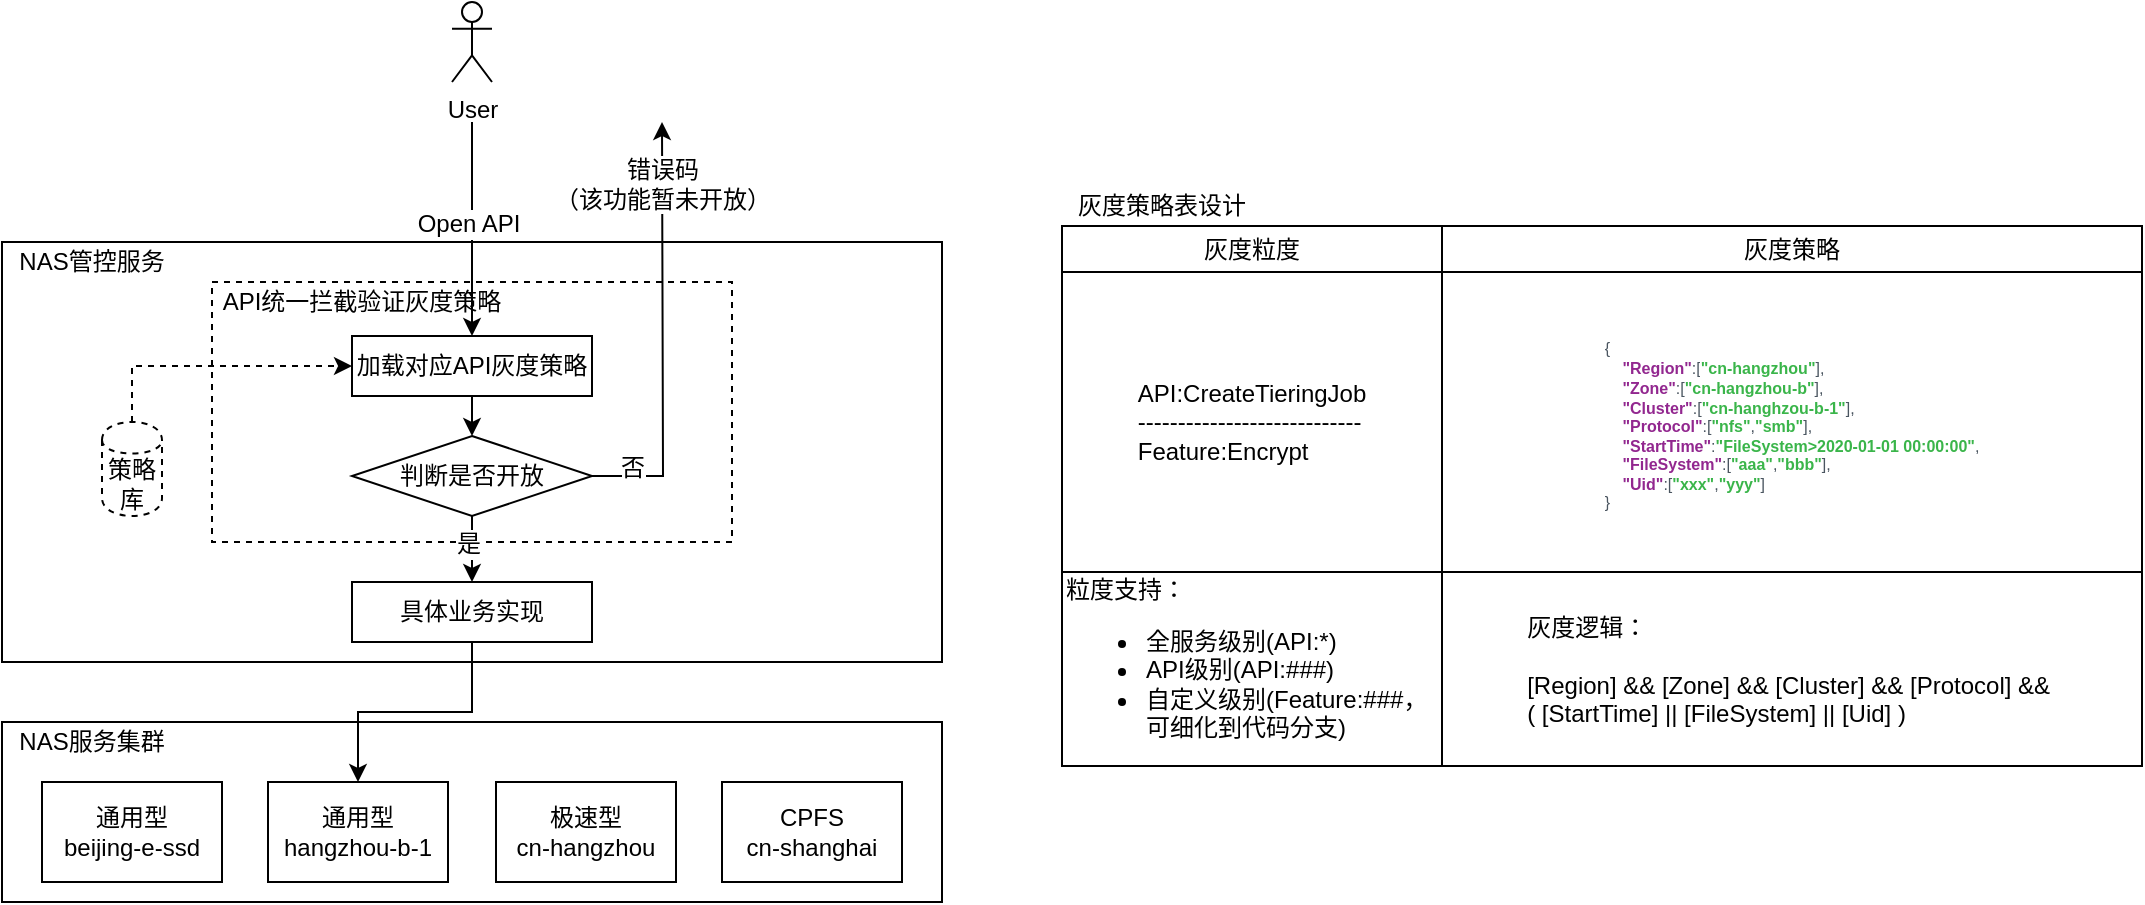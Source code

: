 <mxfile version="12.4.3" type="github" pages="1">
  <diagram id="Ai4Y_K-u0OYF5FWCfehs" name="第 1 页">
    <mxGraphModel dx="1186" dy="614" grid="1" gridSize="10" guides="1" tooltips="1" connect="1" arrows="1" fold="1" page="1" pageScale="1" pageWidth="1169" pageHeight="827" math="0" shadow="0">
      <root>
        <mxCell id="0"/>
        <mxCell id="1" parent="0"/>
        <mxCell id="vksiCmzUZhZXsTjqpCSR-17" value="" style="rounded=0;whiteSpace=wrap;html=1;" parent="1" vertex="1">
          <mxGeometry x="40" y="470" width="470" height="90" as="geometry"/>
        </mxCell>
        <mxCell id="vksiCmzUZhZXsTjqpCSR-1" value="" style="rounded=0;whiteSpace=wrap;html=1;" parent="1" vertex="1">
          <mxGeometry x="40" y="230" width="470" height="210" as="geometry"/>
        </mxCell>
        <mxCell id="vksiCmzUZhZXsTjqpCSR-2" value="通用型&lt;br&gt;beijing-e-ssd" style="rounded=0;whiteSpace=wrap;html=1;" parent="1" vertex="1">
          <mxGeometry x="60" y="500" width="90" height="50" as="geometry"/>
        </mxCell>
        <mxCell id="vksiCmzUZhZXsTjqpCSR-3" value="User" style="shape=umlActor;verticalLabelPosition=bottom;labelBackgroundColor=#ffffff;verticalAlign=top;html=1;outlineConnect=0;" parent="1" vertex="1">
          <mxGeometry x="265" y="110" width="20" height="40" as="geometry"/>
        </mxCell>
        <mxCell id="vksiCmzUZhZXsTjqpCSR-14" value="通用型&lt;br&gt;hangzhou-b-1" style="rounded=0;whiteSpace=wrap;html=1;" parent="1" vertex="1">
          <mxGeometry x="173" y="500" width="90" height="50" as="geometry"/>
        </mxCell>
        <mxCell id="vksiCmzUZhZXsTjqpCSR-15" value="极速型&lt;br&gt;cn-hangzhou" style="rounded=0;whiteSpace=wrap;html=1;" parent="1" vertex="1">
          <mxGeometry x="287" y="500" width="90" height="50" as="geometry"/>
        </mxCell>
        <mxCell id="vksiCmzUZhZXsTjqpCSR-16" value="CPFS&lt;br&gt;cn-shanghai" style="rounded=0;whiteSpace=wrap;html=1;" parent="1" vertex="1">
          <mxGeometry x="400" y="500" width="90" height="50" as="geometry"/>
        </mxCell>
        <mxCell id="vksiCmzUZhZXsTjqpCSR-19" value="NAS服务集群" style="text;html=1;strokeColor=none;fillColor=none;align=center;verticalAlign=middle;whiteSpace=wrap;rounded=0;" parent="1" vertex="1">
          <mxGeometry x="40" y="470" width="90" height="20" as="geometry"/>
        </mxCell>
        <mxCell id="vksiCmzUZhZXsTjqpCSR-20" value="NAS管控服务" style="text;html=1;strokeColor=none;fillColor=none;align=center;verticalAlign=middle;whiteSpace=wrap;rounded=0;" parent="1" vertex="1">
          <mxGeometry x="40" y="230" width="90" height="20" as="geometry"/>
        </mxCell>
        <mxCell id="vksiCmzUZhZXsTjqpCSR-22" value="" style="rounded=0;whiteSpace=wrap;html=1;dashed=1;" parent="1" vertex="1">
          <mxGeometry x="145" y="250" width="260" height="130" as="geometry"/>
        </mxCell>
        <mxCell id="vksiCmzUZhZXsTjqpCSR-23" value="API统一拦截验证灰度策略" style="text;html=1;strokeColor=none;fillColor=none;align=center;verticalAlign=middle;whiteSpace=wrap;rounded=0;dashed=1;" parent="1" vertex="1">
          <mxGeometry x="145" y="250" width="150" height="20" as="geometry"/>
        </mxCell>
        <mxCell id="vksiCmzUZhZXsTjqpCSR-28" style="edgeStyle=orthogonalEdgeStyle;rounded=0;orthogonalLoop=1;jettySize=auto;html=1;exitX=0.5;exitY=0;exitDx=0;exitDy=0;entryX=0;entryY=0.5;entryDx=0;entryDy=0;dashed=1;" parent="1" source="vksiCmzUZhZXsTjqpCSR-24" target="vksiCmzUZhZXsTjqpCSR-27" edge="1">
          <mxGeometry relative="1" as="geometry"/>
        </mxCell>
        <mxCell id="vksiCmzUZhZXsTjqpCSR-24" value="策略库" style="shape=cylinder;whiteSpace=wrap;html=1;boundedLbl=1;backgroundOutline=1;dashed=1;" parent="1" vertex="1">
          <mxGeometry x="90" y="320" width="30" height="47" as="geometry"/>
        </mxCell>
        <mxCell id="vksiCmzUZhZXsTjqpCSR-31" style="edgeStyle=orthogonalEdgeStyle;rounded=0;orthogonalLoop=1;jettySize=auto;html=1;exitX=0.5;exitY=1;exitDx=0;exitDy=0;entryX=0.5;entryY=0;entryDx=0;entryDy=0;" parent="1" source="vksiCmzUZhZXsTjqpCSR-26" target="vksiCmzUZhZXsTjqpCSR-30" edge="1">
          <mxGeometry relative="1" as="geometry"/>
        </mxCell>
        <mxCell id="vksiCmzUZhZXsTjqpCSR-38" value="是" style="text;html=1;align=center;verticalAlign=middle;resizable=0;points=[];;labelBackgroundColor=#ffffff;" parent="vksiCmzUZhZXsTjqpCSR-31" vertex="1" connectable="0">
          <mxGeometry x="-0.151" y="-2" relative="1" as="geometry">
            <mxPoint as="offset"/>
          </mxGeometry>
        </mxCell>
        <mxCell id="vksiCmzUZhZXsTjqpCSR-36" style="edgeStyle=orthogonalEdgeStyle;rounded=0;orthogonalLoop=1;jettySize=auto;html=1;exitX=1;exitY=0.5;exitDx=0;exitDy=0;" parent="1" source="vksiCmzUZhZXsTjqpCSR-26" edge="1">
          <mxGeometry relative="1" as="geometry">
            <mxPoint x="370" y="170" as="targetPoint"/>
          </mxGeometry>
        </mxCell>
        <mxCell id="vksiCmzUZhZXsTjqpCSR-37" value="错误码&lt;br&gt;（该功能暂未开放）" style="text;html=1;align=center;verticalAlign=middle;resizable=0;points=[];;labelBackgroundColor=#ffffff;" parent="vksiCmzUZhZXsTjqpCSR-36" vertex="1" connectable="0">
          <mxGeometry x="0.762" y="-2" relative="1" as="geometry">
            <mxPoint x="-2" y="5" as="offset"/>
          </mxGeometry>
        </mxCell>
        <mxCell id="vksiCmzUZhZXsTjqpCSR-39" value="否" style="text;html=1;align=center;verticalAlign=middle;resizable=0;points=[];;labelBackgroundColor=#ffffff;" parent="vksiCmzUZhZXsTjqpCSR-36" vertex="1" connectable="0">
          <mxGeometry x="-0.811" y="4" relative="1" as="geometry">
            <mxPoint as="offset"/>
          </mxGeometry>
        </mxCell>
        <mxCell id="vksiCmzUZhZXsTjqpCSR-26" value="判断是否开放" style="rhombus;whiteSpace=wrap;html=1;" parent="1" vertex="1">
          <mxGeometry x="215" y="327" width="120" height="40" as="geometry"/>
        </mxCell>
        <mxCell id="vksiCmzUZhZXsTjqpCSR-29" style="edgeStyle=orthogonalEdgeStyle;rounded=0;orthogonalLoop=1;jettySize=auto;html=1;exitX=0.5;exitY=1;exitDx=0;exitDy=0;entryX=0.5;entryY=0;entryDx=0;entryDy=0;" parent="1" source="vksiCmzUZhZXsTjqpCSR-27" target="vksiCmzUZhZXsTjqpCSR-26" edge="1">
          <mxGeometry relative="1" as="geometry"/>
        </mxCell>
        <mxCell id="vksiCmzUZhZXsTjqpCSR-27" value="加载对应API灰度策略" style="rounded=0;whiteSpace=wrap;html=1;" parent="1" vertex="1">
          <mxGeometry x="215" y="277" width="120" height="30" as="geometry"/>
        </mxCell>
        <mxCell id="vksiCmzUZhZXsTjqpCSR-12" value="" style="endArrow=classic;html=1;" parent="1" target="vksiCmzUZhZXsTjqpCSR-27" edge="1">
          <mxGeometry width="50" height="50" relative="1" as="geometry">
            <mxPoint x="275" y="170" as="sourcePoint"/>
            <mxPoint x="390" y="140" as="targetPoint"/>
          </mxGeometry>
        </mxCell>
        <mxCell id="vksiCmzUZhZXsTjqpCSR-13" value="Open API" style="text;html=1;align=center;verticalAlign=middle;resizable=0;points=[];;labelBackgroundColor=#ffffff;" parent="vksiCmzUZhZXsTjqpCSR-12" vertex="1" connectable="0">
          <mxGeometry x="-0.057" y="-2" relative="1" as="geometry">
            <mxPoint as="offset"/>
          </mxGeometry>
        </mxCell>
        <mxCell id="vksiCmzUZhZXsTjqpCSR-32" style="edgeStyle=orthogonalEdgeStyle;rounded=0;orthogonalLoop=1;jettySize=auto;html=1;exitX=0.5;exitY=1;exitDx=0;exitDy=0;" parent="1" source="vksiCmzUZhZXsTjqpCSR-30" target="vksiCmzUZhZXsTjqpCSR-14" edge="1">
          <mxGeometry relative="1" as="geometry"/>
        </mxCell>
        <mxCell id="vksiCmzUZhZXsTjqpCSR-30" value="具体业务实现" style="rounded=0;whiteSpace=wrap;html=1;" parent="1" vertex="1">
          <mxGeometry x="215" y="400" width="120" height="30" as="geometry"/>
        </mxCell>
        <mxCell id="8F-qpr0rN2GtLIaiDR_Z-4" value="" style="group" vertex="1" connectable="0" parent="1">
          <mxGeometry x="540" y="202" width="570" height="290" as="geometry"/>
        </mxCell>
        <mxCell id="2Okaz1a7KPPU4qznNnXS-11" value="灰度策略表设计" style="text;html=1;strokeColor=none;fillColor=none;align=center;verticalAlign=middle;whiteSpace=wrap;rounded=0;" parent="8F-qpr0rN2GtLIaiDR_Z-4" vertex="1">
          <mxGeometry x="30" width="100" height="20" as="geometry"/>
        </mxCell>
        <mxCell id="2Okaz1a7KPPU4qznNnXS-4" value="灰度粒度" style="rounded=0;whiteSpace=wrap;html=1;" parent="8F-qpr0rN2GtLIaiDR_Z-4" vertex="1">
          <mxGeometry x="30" y="20" width="190" height="23" as="geometry"/>
        </mxCell>
        <mxCell id="2Okaz1a7KPPU4qznNnXS-5" value="灰度策略" style="rounded=0;whiteSpace=wrap;html=1;" parent="8F-qpr0rN2GtLIaiDR_Z-4" vertex="1">
          <mxGeometry x="220" y="20" width="350" height="23" as="geometry"/>
        </mxCell>
        <mxCell id="2Okaz1a7KPPU4qznNnXS-6" value="&lt;div style=&quot;text-align: left&quot;&gt;&lt;span&gt;API:CreateTieringJob&lt;/span&gt;&lt;/div&gt;&lt;div style=&quot;text-align: left&quot;&gt;&lt;span&gt;----------------------------&lt;/span&gt;&lt;/div&gt;&lt;div style=&quot;text-align: left&quot;&gt;&lt;span&gt;Feature:Encrypt&lt;/span&gt;&lt;/div&gt;" style="rounded=0;whiteSpace=wrap;html=1;" parent="8F-qpr0rN2GtLIaiDR_Z-4" vertex="1">
          <mxGeometry x="30" y="43" width="190" height="150" as="geometry"/>
        </mxCell>
        <mxCell id="2Okaz1a7KPPU4qznNnXS-7" value="&lt;div style=&quot;text-align: left&quot;&gt;&lt;span style=&quot;background-color: rgb(255 , 255 , 255) ; color: rgb(74 , 85 , 96) ; white-space: pre-line ; font-size: 8px&quot;&gt;{&lt;/span&gt;&lt;/div&gt;&lt;font style=&quot;font-size: 8px&quot;&gt;&lt;div style=&quot;text-align: left&quot;&gt;&lt;span style=&quot;color: rgb(74 , 85 , 96) ; white-space: pre-line ; background-color: rgb(255 , 255 , 255)&quot;&gt;&amp;nbsp; &amp;nbsp;&amp;nbsp;&lt;/span&gt;&lt;span class=&quot;json_key&quot; style=&quot;box-sizing: border-box ; color: rgb(146 , 39 , 143) ; font-weight: bold ; white-space: pre-line ; background-color: rgb(255 , 255 , 255)&quot;&gt;&quot;Region&quot;&lt;/span&gt;&lt;span style=&quot;color: rgb(74 , 85 , 96) ; white-space: pre-line ; background-color: rgb(255 , 255 , 255)&quot;&gt;:&lt;/span&gt;&lt;span style=&quot;box-sizing: border-box ; color: rgb(74 , 85 , 96) ; white-space: pre-line ; background-color: rgb(255 , 255 , 255)&quot;&gt;&lt;span class=&quot;fa fa-minus-square-o&quot; style=&quot;box-sizing: border-box ; display: inline-block ; font-stretch: normal ; line-height: 1 ; font-family: &amp;#34;fontawesome&amp;#34; ; cursor: pointer&quot;&gt;&lt;/span&gt;[&lt;/span&gt;&lt;span class=&quot;json_string&quot; style=&quot;background-color: rgb(255 , 255 , 255) ; white-space: pre-line ; box-sizing: border-box ; color: rgb(58 , 181 , 74) ; font-weight: bold&quot;&gt;&quot;cn-hangzhou&quot;&lt;/span&gt;&lt;span style=&quot;background-color: rgb(255 , 255 , 255) ; color: rgb(74 , 85 , 96) ; white-space: pre-line ; box-sizing: border-box&quot;&gt;]&lt;/span&gt;&lt;span style=&quot;background-color: rgb(255 , 255 , 255) ; color: rgb(74 , 85 , 96) ; white-space: pre-line&quot;&gt;,&lt;/span&gt;&lt;/div&gt;&lt;span style=&quot;color: rgb(74 , 85 , 96) ; font-family: &amp;#34;menlo&amp;#34; , monospace , &amp;#34;tahoma&amp;#34; , , ; white-space: pre-line ; background-color: rgb(255 , 255 , 255)&quot;&gt;&lt;div style=&quot;text-align: left&quot;&gt;&amp;nbsp; &amp;nbsp;&amp;nbsp;&lt;span class=&quot;json_key&quot; style=&quot;box-sizing: border-box ; color: rgb(146 , 39 , 143) ; font-weight: bold&quot;&gt;&quot;Zone&quot;&lt;/span&gt;:&lt;span style=&quot;box-sizing: border-box&quot;&gt;&lt;span class=&quot;fa fa-minus-square-o&quot; style=&quot;box-sizing: border-box ; display: inline-block ; font-stretch: normal ; line-height: 1 ; font-family: &amp;#34;fontawesome&amp;#34; ; cursor: pointer&quot;&gt;&lt;/span&gt;[&lt;/span&gt;&lt;span style=&quot;color: rgb(58 , 181 , 74) ; font-weight: bold&quot;&gt;&quot;cn-hangzhou-b&quot;&lt;/span&gt;&lt;span style=&quot;box-sizing: border-box&quot;&gt;]&lt;/span&gt;,&lt;/div&gt;&lt;/span&gt;&lt;span style=&quot;color: rgb(74 , 85 , 96) ; font-family: &amp;#34;menlo&amp;#34; , monospace , &amp;#34;tahoma&amp;#34; , , ; white-space: pre-line ; background-color: rgb(255 , 255 , 255)&quot;&gt;&lt;div style=&quot;text-align: left&quot;&gt;&amp;nbsp; &amp;nbsp;&amp;nbsp;&lt;span class=&quot;json_key&quot; style=&quot;box-sizing: border-box ; color: rgb(146 , 39 , 143) ; font-weight: bold&quot;&gt;&quot;Cluster&quot;&lt;/span&gt;:&lt;span style=&quot;box-sizing: border-box&quot;&gt;&lt;span class=&quot;fa fa-minus-square-o&quot; style=&quot;box-sizing: border-box ; display: inline-block ; font-stretch: normal ; line-height: 1 ; font-family: &amp;#34;fontawesome&amp;#34; ; cursor: pointer&quot;&gt;&lt;/span&gt;[&lt;/span&gt;&lt;span style=&quot;color: rgb(58 , 181 , 74) ; font-weight: bold&quot;&gt;&quot;cn-hanghzou-b-1&quot;&lt;/span&gt;&lt;span style=&quot;box-sizing: border-box&quot;&gt;]&lt;/span&gt;,&lt;/div&gt;&lt;/span&gt;&lt;span style=&quot;color: rgb(74 , 85 , 96) ; font-family: &amp;#34;menlo&amp;#34; , monospace , &amp;#34;tahoma&amp;#34; , , ; white-space: pre-line ; background-color: rgb(255 , 255 , 255)&quot;&gt;&lt;div style=&quot;text-align: left&quot;&gt;&amp;nbsp; &amp;nbsp;&amp;nbsp;&lt;span class=&quot;json_key&quot; style=&quot;box-sizing: border-box ; color: rgb(146 , 39 , 143) ; font-weight: bold&quot;&gt;&quot;Protocol&quot;&lt;/span&gt;:&lt;span style=&quot;box-sizing: border-box&quot;&gt;&lt;span class=&quot;fa fa-minus-square-o&quot; style=&quot;box-sizing: border-box ; display: inline-block ; font-stretch: normal ; line-height: 1 ; font-family: &amp;#34;fontawesome&amp;#34; ; cursor: pointer&quot;&gt;&lt;/span&gt;[&lt;span class=&quot;json_string&quot; style=&quot;box-sizing: border-box ; color: rgb(58 , 181 , 74) ; font-weight: bold&quot;&gt;&quot;nfs&quot;&lt;/span&gt;,&lt;span class=&quot;json_string&quot; style=&quot;box-sizing: border-box ; color: rgb(58 , 181 , 74) ; font-weight: bold&quot;&gt;&quot;smb&quot;&lt;/span&gt;]&lt;/span&gt;,&lt;/div&gt;&lt;/span&gt;&lt;span class=&quot;json_key&quot; style=&quot;box-sizing: border-box ; color: rgb(146 , 39 , 143) ; font-weight: bold ; font-family: &amp;#34;menlo&amp;#34; , monospace , &amp;#34;tahoma&amp;#34; , , ; white-space: pre-line ; background-color: rgb(255 , 255 , 255)&quot;&gt;&lt;div style=&quot;text-align: left&quot;&gt;&lt;span class=&quot;json_key&quot; style=&quot;box-sizing: border-box&quot;&gt;&amp;nbsp; &amp;nbsp; &quot;StartTime&quot;&lt;/span&gt;&lt;span style=&quot;font-weight: normal ; color: rgb(74 , 85 , 96)&quot;&gt;:&lt;/span&gt;&lt;span class=&quot;json_string&quot; style=&quot;box-sizing: border-box ; color: rgb(58 , 181 , 74)&quot;&gt;&quot;FileSystem&amp;gt;2020-01-01&amp;nbsp;00:00:00&quot;&lt;/span&gt;&lt;span style=&quot;font-weight: normal ; color: rgb(74 , 85 , 96)&quot;&gt;,&lt;/span&gt;&lt;/div&gt;&lt;/span&gt;&lt;span style=&quot;color: rgb(74 , 85 , 96) ; font-family: &amp;#34;menlo&amp;#34; , monospace , &amp;#34;tahoma&amp;#34; , , ; white-space: pre-line ; background-color: rgb(255 , 255 , 255)&quot;&gt;&lt;div style=&quot;text-align: left&quot;&gt;&amp;nbsp; &amp;nbsp;&amp;nbsp;&lt;span class=&quot;json_key&quot; style=&quot;box-sizing: border-box ; color: rgb(146 , 39 , 143) ; font-weight: bold&quot;&gt;&quot;FileSystem&quot;&lt;/span&gt;:&lt;span style=&quot;box-sizing: border-box&quot;&gt;&lt;span class=&quot;fa fa-minus-square-o&quot; style=&quot;box-sizing: border-box ; display: inline-block ; font-stretch: normal ; line-height: 1 ; font-family: &amp;#34;fontawesome&amp;#34; ; cursor: pointer&quot;&gt;&lt;/span&gt;[&lt;/span&gt;&lt;span class=&quot;json_string&quot; style=&quot;box-sizing: border-box ; color: rgb(58 , 181 , 74) ; font-weight: bold&quot;&gt;&quot;aaa&quot;&lt;/span&gt;,&lt;span style=&quot;color: rgb(58 , 181 , 74) ; font-weight: bold&quot;&gt;&quot;bbb&quot;&lt;/span&gt;&lt;span style=&quot;box-sizing: border-box&quot;&gt;]&lt;/span&gt;,&lt;/div&gt;&lt;/span&gt;&lt;span style=&quot;color: rgb(74 , 85 , 96) ; font-family: &amp;#34;menlo&amp;#34; , monospace , &amp;#34;tahoma&amp;#34; , , ; white-space: pre-line ; background-color: rgb(255 , 255 , 255)&quot;&gt;&lt;div style=&quot;text-align: left&quot;&gt;&amp;nbsp; &amp;nbsp;&amp;nbsp;&lt;span class=&quot;json_key&quot; style=&quot;box-sizing: border-box ; color: rgb(146 , 39 , 143) ; font-weight: bold&quot;&gt;&quot;Uid&quot;&lt;/span&gt;:&lt;span style=&quot;box-sizing: border-box&quot;&gt;&lt;span class=&quot;fa fa-minus-square-o&quot; style=&quot;box-sizing: border-box ; display: inline-block ; font-stretch: normal ; line-height: 1 ; font-family: &amp;#34;fontawesome&amp;#34; ; cursor: pointer&quot;&gt;&lt;/span&gt;[&lt;/span&gt;&lt;span class=&quot;json_string&quot; style=&quot;box-sizing: border-box ; color: rgb(58 , 181 , 74) ; font-weight: bold&quot;&gt;&quot;xxx&quot;&lt;/span&gt;,&lt;span style=&quot;color: rgb(58 , 181 , 74) ; font-weight: bold&quot;&gt;&quot;yyy&quot;&lt;/span&gt;]&lt;/div&gt;&lt;/span&gt;&lt;span style=&quot;color: rgb(74 , 85 , 96) ; font-family: &amp;#34;menlo&amp;#34; , monospace , &amp;#34;tahoma&amp;#34; , , ; white-space: pre-line ; background-color: rgb(255 , 255 , 255)&quot;&gt;&lt;div style=&quot;text-align: left&quot;&gt;}&lt;br&gt;&lt;/div&gt;&lt;/span&gt;&lt;/font&gt;" style="rounded=0;whiteSpace=wrap;html=1;" parent="8F-qpr0rN2GtLIaiDR_Z-4" vertex="1">
          <mxGeometry x="220" y="43" width="350" height="150" as="geometry"/>
        </mxCell>
        <mxCell id="2Okaz1a7KPPU4qznNnXS-8" value="粒度支持：&lt;br&gt;&lt;ul&gt;&lt;li&gt;全服务级别(API:*)&lt;/li&gt;&lt;li&gt;API级别(API:###)&lt;/li&gt;&lt;li&gt;自定义级别(Feature:###，可细化到代码分支)&lt;/li&gt;&lt;/ul&gt;" style="rounded=0;whiteSpace=wrap;html=1;align=left;" parent="8F-qpr0rN2GtLIaiDR_Z-4" vertex="1">
          <mxGeometry x="30" y="193" width="190" height="97" as="geometry"/>
        </mxCell>
        <mxCell id="2Okaz1a7KPPU4qznNnXS-9" value="&lt;div style=&quot;text-align: left&quot;&gt;&lt;span&gt;灰度逻辑：&lt;/span&gt;&lt;/div&gt;&lt;div style=&quot;text-align: left&quot;&gt;&lt;br&gt;&lt;/div&gt;&lt;div style=&quot;text-align: left&quot;&gt;&lt;span&gt;[Region] &amp;amp;&amp;amp; [Zone] &amp;amp;&amp;amp; [Cluster] &amp;amp;&amp;amp; [Protocol] &amp;amp;&amp;amp;&amp;nbsp;&lt;/span&gt;&lt;/div&gt;&lt;div style=&quot;text-align: left&quot;&gt;&lt;span&gt;( [StartTime] || [FileSystem] || [Uid] )&lt;/span&gt;&lt;/div&gt;" style="rounded=0;whiteSpace=wrap;html=1;" parent="8F-qpr0rN2GtLIaiDR_Z-4" vertex="1">
          <mxGeometry x="220" y="193" width="350" height="97" as="geometry"/>
        </mxCell>
      </root>
    </mxGraphModel>
  </diagram>
</mxfile>
